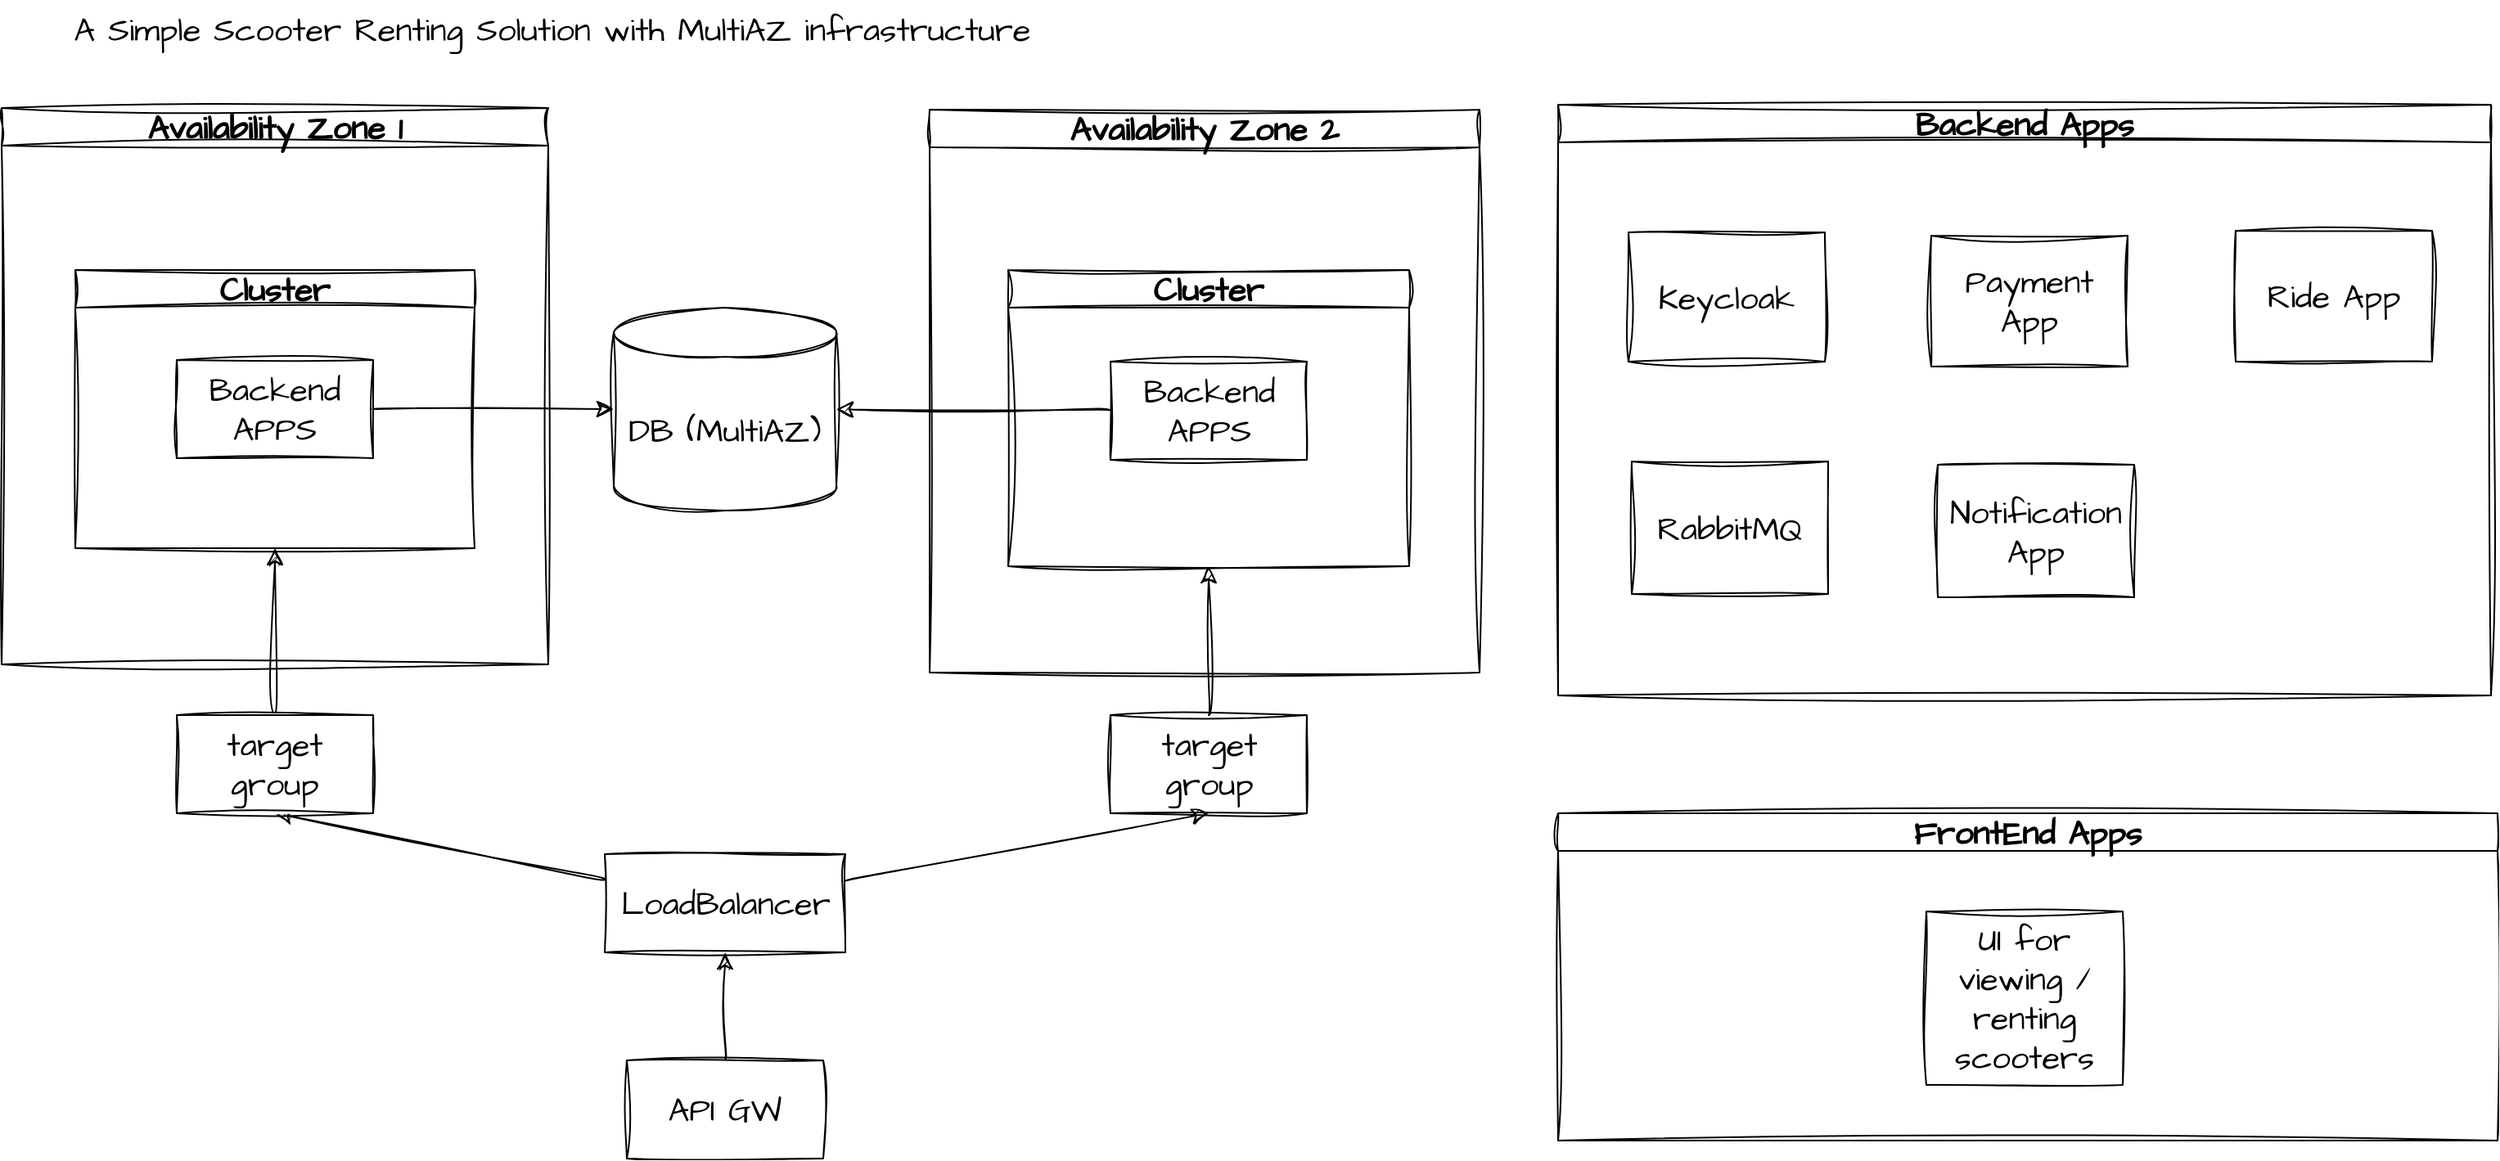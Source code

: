 <mxfile version="22.1.11" type="device">
  <diagram name="Page-1" id="KbigeE1vw1PCUcF9p_9e">
    <mxGraphModel dx="2119" dy="864" grid="0" gridSize="10" guides="1" tooltips="1" connect="1" arrows="1" fold="1" page="0" pageScale="1" pageWidth="827" pageHeight="1169" math="0" shadow="0">
      <root>
        <mxCell id="0" />
        <mxCell id="1" parent="0" />
        <mxCell id="kelY_Fj9Jdq7wEPftPaH-45" style="edgeStyle=none;curved=1;rounded=0;sketch=1;hachureGap=4;jiggle=2;curveFitting=1;orthogonalLoop=1;jettySize=auto;html=1;entryX=0.5;entryY=1;entryDx=0;entryDy=0;fontFamily=Architects Daughter;fontSource=https%3A%2F%2Ffonts.googleapis.com%2Fcss%3Ffamily%3DArchitects%2BDaughter;fontSize=16;startSize=8;endSize=8;" parent="1" source="kelY_Fj9Jdq7wEPftPaH-14" target="kelY_Fj9Jdq7wEPftPaH-43" edge="1">
          <mxGeometry relative="1" as="geometry" />
        </mxCell>
        <mxCell id="kelY_Fj9Jdq7wEPftPaH-46" style="edgeStyle=none;curved=1;rounded=0;sketch=1;hachureGap=4;jiggle=2;curveFitting=1;orthogonalLoop=1;jettySize=auto;html=1;entryX=0.5;entryY=1;entryDx=0;entryDy=0;fontFamily=Architects Daughter;fontSource=https%3A%2F%2Ffonts.googleapis.com%2Fcss%3Ffamily%3DArchitects%2BDaughter;fontSize=16;startSize=8;endSize=8;" parent="1" source="kelY_Fj9Jdq7wEPftPaH-14" target="kelY_Fj9Jdq7wEPftPaH-44" edge="1">
          <mxGeometry relative="1" as="geometry" />
        </mxCell>
        <mxCell id="kelY_Fj9Jdq7wEPftPaH-14" value="LoadBalancer" style="rounded=0;whiteSpace=wrap;html=1;sketch=1;hachureGap=4;jiggle=2;curveFitting=1;fontFamily=Architects Daughter;fontSource=https%3A%2F%2Ffonts.googleapis.com%2Fcss%3Ffamily%3DArchitects%2BDaughter;fontSize=20;" parent="1" vertex="1">
          <mxGeometry x="130.5" y="596" width="147" height="60" as="geometry" />
        </mxCell>
        <mxCell id="kelY_Fj9Jdq7wEPftPaH-23" style="edgeStyle=none;curved=1;rounded=0;sketch=1;hachureGap=4;jiggle=2;curveFitting=1;orthogonalLoop=1;jettySize=auto;html=1;exitX=0.5;exitY=0;exitDx=0;exitDy=0;fontFamily=Architects Daughter;fontSource=https%3A%2F%2Ffonts.googleapis.com%2Fcss%3Ffamily%3DArchitects%2BDaughter;fontSize=16;startSize=8;endSize=8;" parent="1" source="kelY_Fj9Jdq7wEPftPaH-14" target="kelY_Fj9Jdq7wEPftPaH-14" edge="1">
          <mxGeometry relative="1" as="geometry" />
        </mxCell>
        <mxCell id="kelY_Fj9Jdq7wEPftPaH-8" value="DB (MultiAZ)" style="shape=cylinder3;whiteSpace=wrap;html=1;boundedLbl=1;backgroundOutline=1;size=15;sketch=1;hachureGap=4;jiggle=2;curveFitting=1;fontFamily=Architects Daughter;fontSource=https%3A%2F%2Ffonts.googleapis.com%2Fcss%3Ffamily%3DArchitects%2BDaughter;fontSize=20;" parent="1" vertex="1">
          <mxGeometry x="136" y="262" width="136" height="124" as="geometry" />
        </mxCell>
        <mxCell id="kelY_Fj9Jdq7wEPftPaH-58" style="edgeStyle=none;curved=1;rounded=0;sketch=1;hachureGap=4;jiggle=2;curveFitting=1;orthogonalLoop=1;jettySize=auto;html=1;entryX=0.5;entryY=1;entryDx=0;entryDy=0;fontFamily=Architects Daughter;fontSource=https%3A%2F%2Ffonts.googleapis.com%2Fcss%3Ffamily%3DArchitects%2BDaughter;fontSize=16;startSize=8;endSize=8;" parent="1" source="kelY_Fj9Jdq7wEPftPaH-43" target="kelY_Fj9Jdq7wEPftPaH-52" edge="1">
          <mxGeometry relative="1" as="geometry" />
        </mxCell>
        <mxCell id="kelY_Fj9Jdq7wEPftPaH-43" value="target group" style="rounded=0;whiteSpace=wrap;html=1;sketch=1;hachureGap=4;jiggle=2;curveFitting=1;fontFamily=Architects Daughter;fontSource=https%3A%2F%2Ffonts.googleapis.com%2Fcss%3Ffamily%3DArchitects%2BDaughter;fontSize=20;" parent="1" vertex="1">
          <mxGeometry x="-131" y="511" width="120" height="60" as="geometry" />
        </mxCell>
        <mxCell id="kelY_Fj9Jdq7wEPftPaH-59" style="edgeStyle=none;curved=1;rounded=0;sketch=1;hachureGap=4;jiggle=2;curveFitting=1;orthogonalLoop=1;jettySize=auto;html=1;entryX=0.5;entryY=1;entryDx=0;entryDy=0;fontFamily=Architects Daughter;fontSource=https%3A%2F%2Ffonts.googleapis.com%2Fcss%3Ffamily%3DArchitects%2BDaughter;fontSize=16;startSize=8;endSize=8;" parent="1" source="kelY_Fj9Jdq7wEPftPaH-44" target="kelY_Fj9Jdq7wEPftPaH-55" edge="1">
          <mxGeometry relative="1" as="geometry" />
        </mxCell>
        <mxCell id="kelY_Fj9Jdq7wEPftPaH-44" value="target group" style="rounded=0;whiteSpace=wrap;html=1;sketch=1;hachureGap=4;jiggle=2;curveFitting=1;fontFamily=Architects Daughter;fontSource=https%3A%2F%2Ffonts.googleapis.com%2Fcss%3Ffamily%3DArchitects%2BDaughter;fontSize=20;" parent="1" vertex="1">
          <mxGeometry x="439.5" y="511" width="120" height="60" as="geometry" />
        </mxCell>
        <mxCell id="kelY_Fj9Jdq7wEPftPaH-48" value="Availability Zone 1" style="swimlane;whiteSpace=wrap;html=1;sketch=1;hachureGap=4;jiggle=2;curveFitting=1;fontFamily=Architects Daughter;fontSource=https%3A%2F%2Ffonts.googleapis.com%2Fcss%3Ffamily%3DArchitects%2BDaughter;fontSize=20;" parent="1" vertex="1">
          <mxGeometry x="-238" y="140" width="334" height="340" as="geometry" />
        </mxCell>
        <mxCell id="kelY_Fj9Jdq7wEPftPaH-52" value="Cluster" style="swimlane;whiteSpace=wrap;html=1;sketch=1;hachureGap=4;jiggle=2;curveFitting=1;fontFamily=Architects Daughter;fontSource=https%3A%2F%2Ffonts.googleapis.com%2Fcss%3Ffamily%3DArchitects%2BDaughter;fontSize=20;" parent="kelY_Fj9Jdq7wEPftPaH-48" vertex="1">
          <mxGeometry x="45" y="99" width="244" height="170" as="geometry" />
        </mxCell>
        <mxCell id="kelY_Fj9Jdq7wEPftPaH-56" value="Backend APPS" style="rounded=0;whiteSpace=wrap;html=1;sketch=1;hachureGap=4;jiggle=2;curveFitting=1;fontFamily=Architects Daughter;fontSource=https%3A%2F%2Ffonts.googleapis.com%2Fcss%3Ffamily%3DArchitects%2BDaughter;fontSize=20;" parent="kelY_Fj9Jdq7wEPftPaH-52" vertex="1">
          <mxGeometry x="62" y="55" width="120" height="60" as="geometry" />
        </mxCell>
        <mxCell id="kelY_Fj9Jdq7wEPftPaH-54" value="Availability Zone 2" style="swimlane;whiteSpace=wrap;html=1;sketch=1;hachureGap=4;jiggle=2;curveFitting=1;fontFamily=Architects Daughter;fontSource=https%3A%2F%2Ffonts.googleapis.com%2Fcss%3Ffamily%3DArchitects%2BDaughter;fontSize=20;" parent="1" vertex="1">
          <mxGeometry x="329" y="141" width="336" height="344" as="geometry" />
        </mxCell>
        <mxCell id="kelY_Fj9Jdq7wEPftPaH-55" value="Cluster" style="swimlane;whiteSpace=wrap;html=1;sketch=1;hachureGap=4;jiggle=2;curveFitting=1;fontFamily=Architects Daughter;fontSource=https%3A%2F%2Ffonts.googleapis.com%2Fcss%3Ffamily%3DArchitects%2BDaughter;fontSize=20;" parent="kelY_Fj9Jdq7wEPftPaH-54" vertex="1">
          <mxGeometry x="48" y="98" width="245" height="181" as="geometry" />
        </mxCell>
        <mxCell id="kelY_Fj9Jdq7wEPftPaH-57" value="Backend APPS" style="rounded=0;whiteSpace=wrap;html=1;sketch=1;hachureGap=4;jiggle=2;curveFitting=1;fontFamily=Architects Daughter;fontSource=https%3A%2F%2Ffonts.googleapis.com%2Fcss%3Ffamily%3DArchitects%2BDaughter;fontSize=20;" parent="kelY_Fj9Jdq7wEPftPaH-55" vertex="1">
          <mxGeometry x="62.5" y="56" width="120" height="60" as="geometry" />
        </mxCell>
        <mxCell id="kelY_Fj9Jdq7wEPftPaH-61" style="edgeStyle=none;curved=1;rounded=0;sketch=1;hachureGap=4;jiggle=2;curveFitting=1;orthogonalLoop=1;jettySize=auto;html=1;entryX=0.5;entryY=1;entryDx=0;entryDy=0;fontFamily=Architects Daughter;fontSource=https%3A%2F%2Ffonts.googleapis.com%2Fcss%3Ffamily%3DArchitects%2BDaughter;fontSize=16;startSize=8;endSize=8;" parent="1" source="kelY_Fj9Jdq7wEPftPaH-60" target="kelY_Fj9Jdq7wEPftPaH-14" edge="1">
          <mxGeometry relative="1" as="geometry" />
        </mxCell>
        <mxCell id="kelY_Fj9Jdq7wEPftPaH-60" value="API GW" style="rounded=0;whiteSpace=wrap;html=1;sketch=1;hachureGap=4;jiggle=2;curveFitting=1;fontFamily=Architects Daughter;fontSource=https%3A%2F%2Ffonts.googleapis.com%2Fcss%3Ffamily%3DArchitects%2BDaughter;fontSize=20;" parent="1" vertex="1">
          <mxGeometry x="144" y="722" width="120" height="60" as="geometry" />
        </mxCell>
        <mxCell id="kelY_Fj9Jdq7wEPftPaH-63" style="edgeStyle=none;curved=1;rounded=0;sketch=1;hachureGap=4;jiggle=2;curveFitting=1;orthogonalLoop=1;jettySize=auto;html=1;fontFamily=Architects Daughter;fontSource=https%3A%2F%2Ffonts.googleapis.com%2Fcss%3Ffamily%3DArchitects%2BDaughter;fontSize=16;startSize=8;endSize=8;" parent="1" source="kelY_Fj9Jdq7wEPftPaH-57" target="kelY_Fj9Jdq7wEPftPaH-8" edge="1">
          <mxGeometry relative="1" as="geometry" />
        </mxCell>
        <mxCell id="kelY_Fj9Jdq7wEPftPaH-64" style="edgeStyle=none;curved=1;rounded=0;sketch=1;hachureGap=4;jiggle=2;curveFitting=1;orthogonalLoop=1;jettySize=auto;html=1;fontFamily=Architects Daughter;fontSource=https%3A%2F%2Ffonts.googleapis.com%2Fcss%3Ffamily%3DArchitects%2BDaughter;fontSize=16;startSize=8;endSize=8;" parent="1" source="kelY_Fj9Jdq7wEPftPaH-56" target="kelY_Fj9Jdq7wEPftPaH-8" edge="1">
          <mxGeometry relative="1" as="geometry" />
        </mxCell>
        <mxCell id="kelY_Fj9Jdq7wEPftPaH-70" value="A Simple Scooter Renting Solution with MultiAZ infrastructure" style="text;html=1;align=center;verticalAlign=middle;resizable=0;points=[];autosize=1;strokeColor=none;fillColor=none;fontSize=20;fontFamily=Architects Daughter;" parent="1" vertex="1">
          <mxGeometry x="-204" y="74" width="603" height="36" as="geometry" />
        </mxCell>
        <mxCell id="Y6TcZ-EqyhL7VvHh9IKG-1" value="Backend Apps" style="swimlane;whiteSpace=wrap;html=1;sketch=1;hachureGap=4;jiggle=2;curveFitting=1;fontFamily=Architects Daughter;fontSource=https%3A%2F%2Ffonts.googleapis.com%2Fcss%3Ffamily%3DArchitects%2BDaughter;fontSize=20;" parent="1" vertex="1">
          <mxGeometry x="713" y="138" width="570" height="361" as="geometry" />
        </mxCell>
        <mxCell id="Y6TcZ-EqyhL7VvHh9IKG-3" value="Payment App" style="rounded=0;whiteSpace=wrap;html=1;sketch=1;hachureGap=4;jiggle=2;curveFitting=1;fontFamily=Architects Daughter;fontSource=https%3A%2F%2Ffonts.googleapis.com%2Fcss%3Ffamily%3DArchitects%2BDaughter;fontSize=20;" parent="Y6TcZ-EqyhL7VvHh9IKG-1" vertex="1">
          <mxGeometry x="228" y="80" width="120" height="80" as="geometry" />
        </mxCell>
        <mxCell id="Y6TcZ-EqyhL7VvHh9IKG-5" value="Ride App" style="rounded=0;whiteSpace=wrap;html=1;sketch=1;hachureGap=4;jiggle=2;curveFitting=1;fontFamily=Architects Daughter;fontSource=https%3A%2F%2Ffonts.googleapis.com%2Fcss%3Ffamily%3DArchitects%2BDaughter;fontSize=20;" parent="Y6TcZ-EqyhL7VvHh9IKG-1" vertex="1">
          <mxGeometry x="414" y="77" width="120" height="80" as="geometry" />
        </mxCell>
        <mxCell id="Y6TcZ-EqyhL7VvHh9IKG-11" value="Keycloak" style="rounded=0;whiteSpace=wrap;html=1;sketch=1;hachureGap=4;jiggle=2;curveFitting=1;fontFamily=Architects Daughter;fontSource=https%3A%2F%2Ffonts.googleapis.com%2Fcss%3Ffamily%3DArchitects%2BDaughter;fontSize=20;" parent="Y6TcZ-EqyhL7VvHh9IKG-1" vertex="1">
          <mxGeometry x="43" y="78" width="120" height="79" as="geometry" />
        </mxCell>
        <mxCell id="IVwbU-JVH3mQhV7LAEjL-3" value="Notification App" style="rounded=0;whiteSpace=wrap;html=1;sketch=1;hachureGap=4;jiggle=2;curveFitting=1;fontFamily=Architects Daughter;fontSource=https%3A%2F%2Ffonts.googleapis.com%2Fcss%3Ffamily%3DArchitects%2BDaughter;fontSize=20;" parent="Y6TcZ-EqyhL7VvHh9IKG-1" vertex="1">
          <mxGeometry x="232" y="220" width="120" height="81" as="geometry" />
        </mxCell>
        <mxCell id="IVwbU-JVH3mQhV7LAEjL-2" value="RabbitMQ" style="rounded=0;whiteSpace=wrap;html=1;sketch=1;hachureGap=4;jiggle=2;curveFitting=1;fontFamily=Architects Daughter;fontSource=https%3A%2F%2Ffonts.googleapis.com%2Fcss%3Ffamily%3DArchitects%2BDaughter;fontSize=20;" parent="Y6TcZ-EqyhL7VvHh9IKG-1" vertex="1">
          <mxGeometry x="45" y="218" width="120" height="81" as="geometry" />
        </mxCell>
        <mxCell id="Y6TcZ-EqyhL7VvHh9IKG-7" value="FrontEnd Apps" style="swimlane;whiteSpace=wrap;html=1;sketch=1;hachureGap=4;jiggle=2;curveFitting=1;fontFamily=Architects Daughter;fontSource=https%3A%2F%2Ffonts.googleapis.com%2Fcss%3Ffamily%3DArchitects%2BDaughter;fontSize=20;" parent="1" vertex="1">
          <mxGeometry x="713" y="571" width="574" height="200" as="geometry" />
        </mxCell>
        <mxCell id="Y6TcZ-EqyhL7VvHh9IKG-8" value="UI for viewing / renting scooters" style="rounded=0;whiteSpace=wrap;html=1;sketch=1;hachureGap=4;jiggle=2;curveFitting=1;fontFamily=Architects Daughter;fontSource=https%3A%2F%2Ffonts.googleapis.com%2Fcss%3Ffamily%3DArchitects%2BDaughter;fontSize=20;" parent="Y6TcZ-EqyhL7VvHh9IKG-7" vertex="1">
          <mxGeometry x="225" y="60" width="120" height="106" as="geometry" />
        </mxCell>
      </root>
    </mxGraphModel>
  </diagram>
</mxfile>
